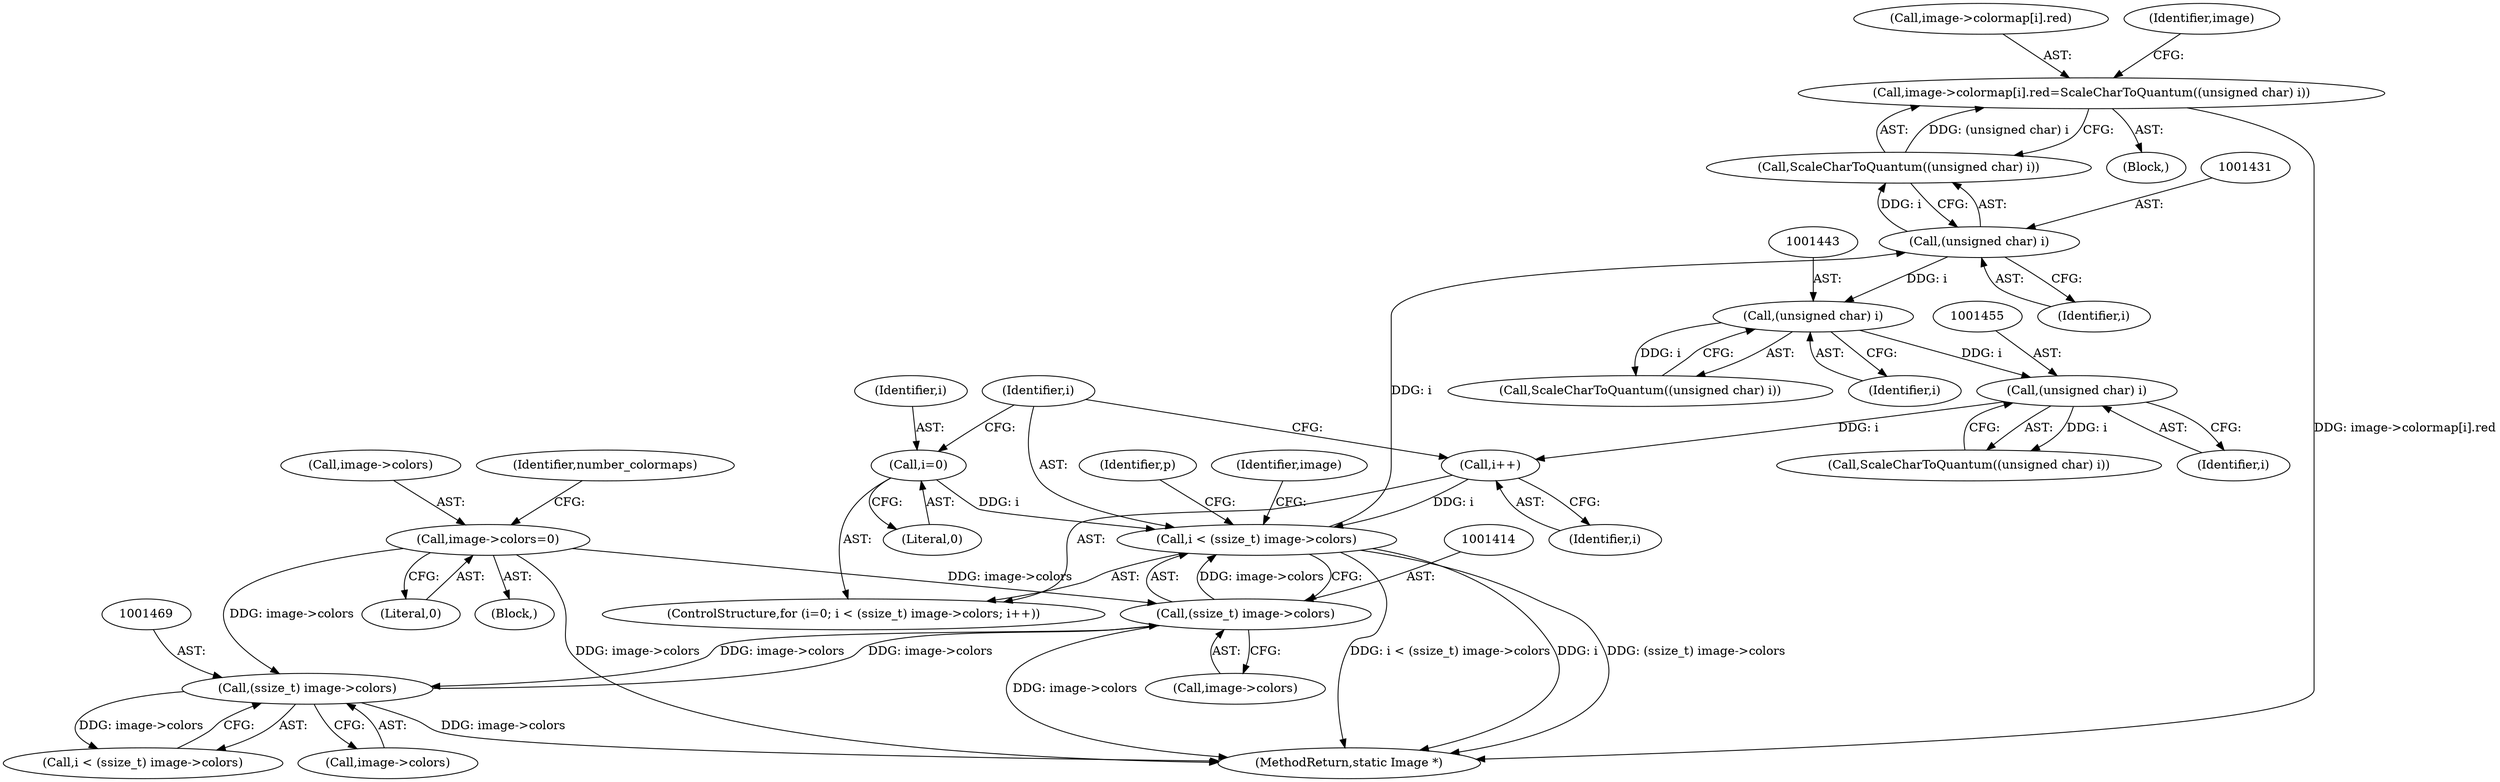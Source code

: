 digraph "0_ImageMagick_3e9165285eda6e1bb71172031d3048b51bb443a4@array" {
"1001421" [label="(Call,image->colormap[i].red=ScaleCharToQuantum((unsigned char) i))"];
"1001429" [label="(Call,ScaleCharToQuantum((unsigned char) i))"];
"1001430" [label="(Call,(unsigned char) i)"];
"1001411" [label="(Call,i < (ssize_t) image->colors)"];
"1001418" [label="(Call,i++)"];
"1001454" [label="(Call,(unsigned char) i)"];
"1001442" [label="(Call,(unsigned char) i)"];
"1001408" [label="(Call,i=0)"];
"1001413" [label="(Call,(ssize_t) image->colors)"];
"1001800" [label="(Call,image->colors=0)"];
"1001468" [label="(Call,(ssize_t) image->colors)"];
"1001415" [label="(Call,image->colors)"];
"1001466" [label="(Call,i < (ssize_t) image->colors)"];
"1001422" [label="(Call,image->colormap[i].red)"];
"1001420" [label="(Block,)"];
"1001437" [label="(Identifier,image)"];
"1001518" [label="(Identifier,p)"];
"1001411" [label="(Call,i < (ssize_t) image->colors)"];
"1001442" [label="(Call,(unsigned char) i)"];
"1001432" [label="(Identifier,i)"];
"1001408" [label="(Call,i=0)"];
"1001804" [label="(Literal,0)"];
"1001807" [label="(Identifier,number_colormaps)"];
"1001800" [label="(Call,image->colors=0)"];
"1001444" [label="(Identifier,i)"];
"1001418" [label="(Call,i++)"];
"1001470" [label="(Call,image->colors)"];
"1001413" [label="(Call,(ssize_t) image->colors)"];
"1001801" [label="(Call,image->colors)"];
"1001620" [label="(Block,)"];
"1001430" [label="(Call,(unsigned char) i)"];
"1001441" [label="(Call,ScaleCharToQuantum((unsigned char) i))"];
"1001409" [label="(Identifier,i)"];
"1001419" [label="(Identifier,i)"];
"1001412" [label="(Identifier,i)"];
"1001421" [label="(Call,image->colormap[i].red=ScaleCharToQuantum((unsigned char) i))"];
"1001932" [label="(MethodReturn,static Image *)"];
"1001468" [label="(Call,(ssize_t) image->colors)"];
"1001407" [label="(ControlStructure,for (i=0; i < (ssize_t) image->colors; i++))"];
"1001453" [label="(Call,ScaleCharToQuantum((unsigned char) i))"];
"1001425" [label="(Identifier,image)"];
"1001429" [label="(Call,ScaleCharToQuantum((unsigned char) i))"];
"1001456" [label="(Identifier,i)"];
"1001454" [label="(Call,(unsigned char) i)"];
"1001410" [label="(Literal,0)"];
"1001421" -> "1001420"  [label="AST: "];
"1001421" -> "1001429"  [label="CFG: "];
"1001422" -> "1001421"  [label="AST: "];
"1001429" -> "1001421"  [label="AST: "];
"1001437" -> "1001421"  [label="CFG: "];
"1001421" -> "1001932"  [label="DDG: image->colormap[i].red"];
"1001429" -> "1001421"  [label="DDG: (unsigned char) i"];
"1001429" -> "1001430"  [label="CFG: "];
"1001430" -> "1001429"  [label="AST: "];
"1001430" -> "1001429"  [label="DDG: i"];
"1001430" -> "1001432"  [label="CFG: "];
"1001431" -> "1001430"  [label="AST: "];
"1001432" -> "1001430"  [label="AST: "];
"1001411" -> "1001430"  [label="DDG: i"];
"1001430" -> "1001442"  [label="DDG: i"];
"1001411" -> "1001407"  [label="AST: "];
"1001411" -> "1001413"  [label="CFG: "];
"1001412" -> "1001411"  [label="AST: "];
"1001413" -> "1001411"  [label="AST: "];
"1001425" -> "1001411"  [label="CFG: "];
"1001518" -> "1001411"  [label="CFG: "];
"1001411" -> "1001932"  [label="DDG: i < (ssize_t) image->colors"];
"1001411" -> "1001932"  [label="DDG: i"];
"1001411" -> "1001932"  [label="DDG: (ssize_t) image->colors"];
"1001418" -> "1001411"  [label="DDG: i"];
"1001408" -> "1001411"  [label="DDG: i"];
"1001413" -> "1001411"  [label="DDG: image->colors"];
"1001418" -> "1001407"  [label="AST: "];
"1001418" -> "1001419"  [label="CFG: "];
"1001419" -> "1001418"  [label="AST: "];
"1001412" -> "1001418"  [label="CFG: "];
"1001454" -> "1001418"  [label="DDG: i"];
"1001454" -> "1001453"  [label="AST: "];
"1001454" -> "1001456"  [label="CFG: "];
"1001455" -> "1001454"  [label="AST: "];
"1001456" -> "1001454"  [label="AST: "];
"1001453" -> "1001454"  [label="CFG: "];
"1001454" -> "1001453"  [label="DDG: i"];
"1001442" -> "1001454"  [label="DDG: i"];
"1001442" -> "1001441"  [label="AST: "];
"1001442" -> "1001444"  [label="CFG: "];
"1001443" -> "1001442"  [label="AST: "];
"1001444" -> "1001442"  [label="AST: "];
"1001441" -> "1001442"  [label="CFG: "];
"1001442" -> "1001441"  [label="DDG: i"];
"1001408" -> "1001407"  [label="AST: "];
"1001408" -> "1001410"  [label="CFG: "];
"1001409" -> "1001408"  [label="AST: "];
"1001410" -> "1001408"  [label="AST: "];
"1001412" -> "1001408"  [label="CFG: "];
"1001413" -> "1001415"  [label="CFG: "];
"1001414" -> "1001413"  [label="AST: "];
"1001415" -> "1001413"  [label="AST: "];
"1001413" -> "1001932"  [label="DDG: image->colors"];
"1001800" -> "1001413"  [label="DDG: image->colors"];
"1001468" -> "1001413"  [label="DDG: image->colors"];
"1001413" -> "1001468"  [label="DDG: image->colors"];
"1001800" -> "1001620"  [label="AST: "];
"1001800" -> "1001804"  [label="CFG: "];
"1001801" -> "1001800"  [label="AST: "];
"1001804" -> "1001800"  [label="AST: "];
"1001807" -> "1001800"  [label="CFG: "];
"1001800" -> "1001932"  [label="DDG: image->colors"];
"1001800" -> "1001468"  [label="DDG: image->colors"];
"1001468" -> "1001466"  [label="AST: "];
"1001468" -> "1001470"  [label="CFG: "];
"1001469" -> "1001468"  [label="AST: "];
"1001470" -> "1001468"  [label="AST: "];
"1001466" -> "1001468"  [label="CFG: "];
"1001468" -> "1001932"  [label="DDG: image->colors"];
"1001468" -> "1001466"  [label="DDG: image->colors"];
}
